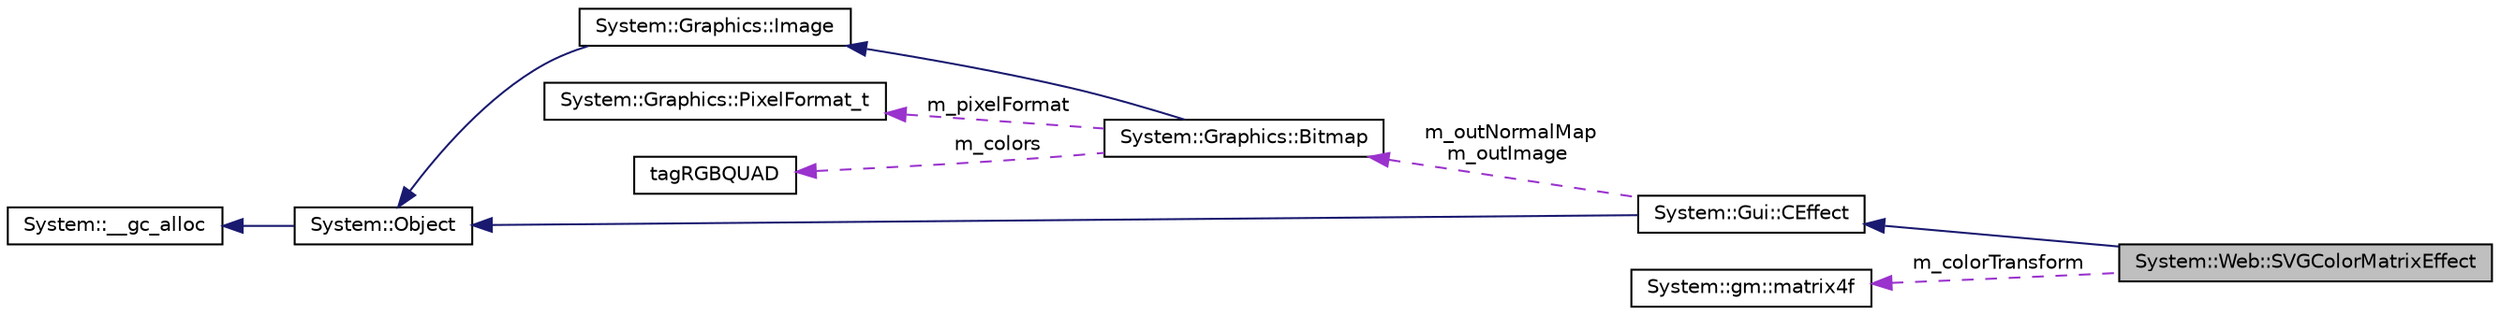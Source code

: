 digraph G
{
  edge [fontname="Helvetica",fontsize="10",labelfontname="Helvetica",labelfontsize="10"];
  node [fontname="Helvetica",fontsize="10",shape=record];
  rankdir="LR";
  Node1 [label="System::Web::SVGColorMatrixEffect",height=0.2,width=0.4,color="black", fillcolor="grey75", style="filled" fontcolor="black"];
  Node2 -> Node1 [dir="back",color="midnightblue",fontsize="10",style="solid",fontname="Helvetica"];
  Node2 [label="System::Gui::CEffect",height=0.2,width=0.4,color="black", fillcolor="white", style="filled",URL="$class_system_1_1_gui_1_1_c_effect.html"];
  Node3 -> Node2 [dir="back",color="midnightblue",fontsize="10",style="solid",fontname="Helvetica"];
  Node3 [label="System::Object",height=0.2,width=0.4,color="black", fillcolor="white", style="filled",URL="$class_system_1_1_object.html"];
  Node4 -> Node3 [dir="back",color="midnightblue",fontsize="10",style="solid",fontname="Helvetica"];
  Node4 [label="System::__gc_alloc",height=0.2,width=0.4,color="black", fillcolor="white", style="filled",URL="$class_system_1_1____gc__alloc.html"];
  Node5 -> Node2 [dir="back",color="darkorchid3",fontsize="10",style="dashed",label=" m_outNormalMap\nm_outImage" ,fontname="Helvetica"];
  Node5 [label="System::Graphics::Bitmap",height=0.2,width=0.4,color="black", fillcolor="white", style="filled",URL="$class_system_1_1_graphics_1_1_bitmap.html"];
  Node6 -> Node5 [dir="back",color="midnightblue",fontsize="10",style="solid",fontname="Helvetica"];
  Node6 [label="System::Graphics::Image",height=0.2,width=0.4,color="black", fillcolor="white", style="filled",URL="$class_system_1_1_graphics_1_1_image.html"];
  Node3 -> Node6 [dir="back",color="midnightblue",fontsize="10",style="solid",fontname="Helvetica"];
  Node7 -> Node5 [dir="back",color="darkorchid3",fontsize="10",style="dashed",label=" m_pixelFormat" ,fontname="Helvetica"];
  Node7 [label="System::Graphics::PixelFormat_t",height=0.2,width=0.4,color="black", fillcolor="white", style="filled",URL="$class_system_1_1_graphics_1_1_pixel_format__t.html"];
  Node8 -> Node5 [dir="back",color="darkorchid3",fontsize="10",style="dashed",label=" m_colors" ,fontname="Helvetica"];
  Node8 [label="tagRGBQUAD",height=0.2,width=0.4,color="black", fillcolor="white", style="filled",URL="$structtag_r_g_b_q_u_a_d.html"];
  Node9 -> Node1 [dir="back",color="darkorchid3",fontsize="10",style="dashed",label=" m_colorTransform" ,fontname="Helvetica"];
  Node9 [label="System::gm::matrix4f",height=0.2,width=0.4,color="black", fillcolor="white", style="filled",URL="$class_system_1_1gm_1_1matrix4f.html"];
}
